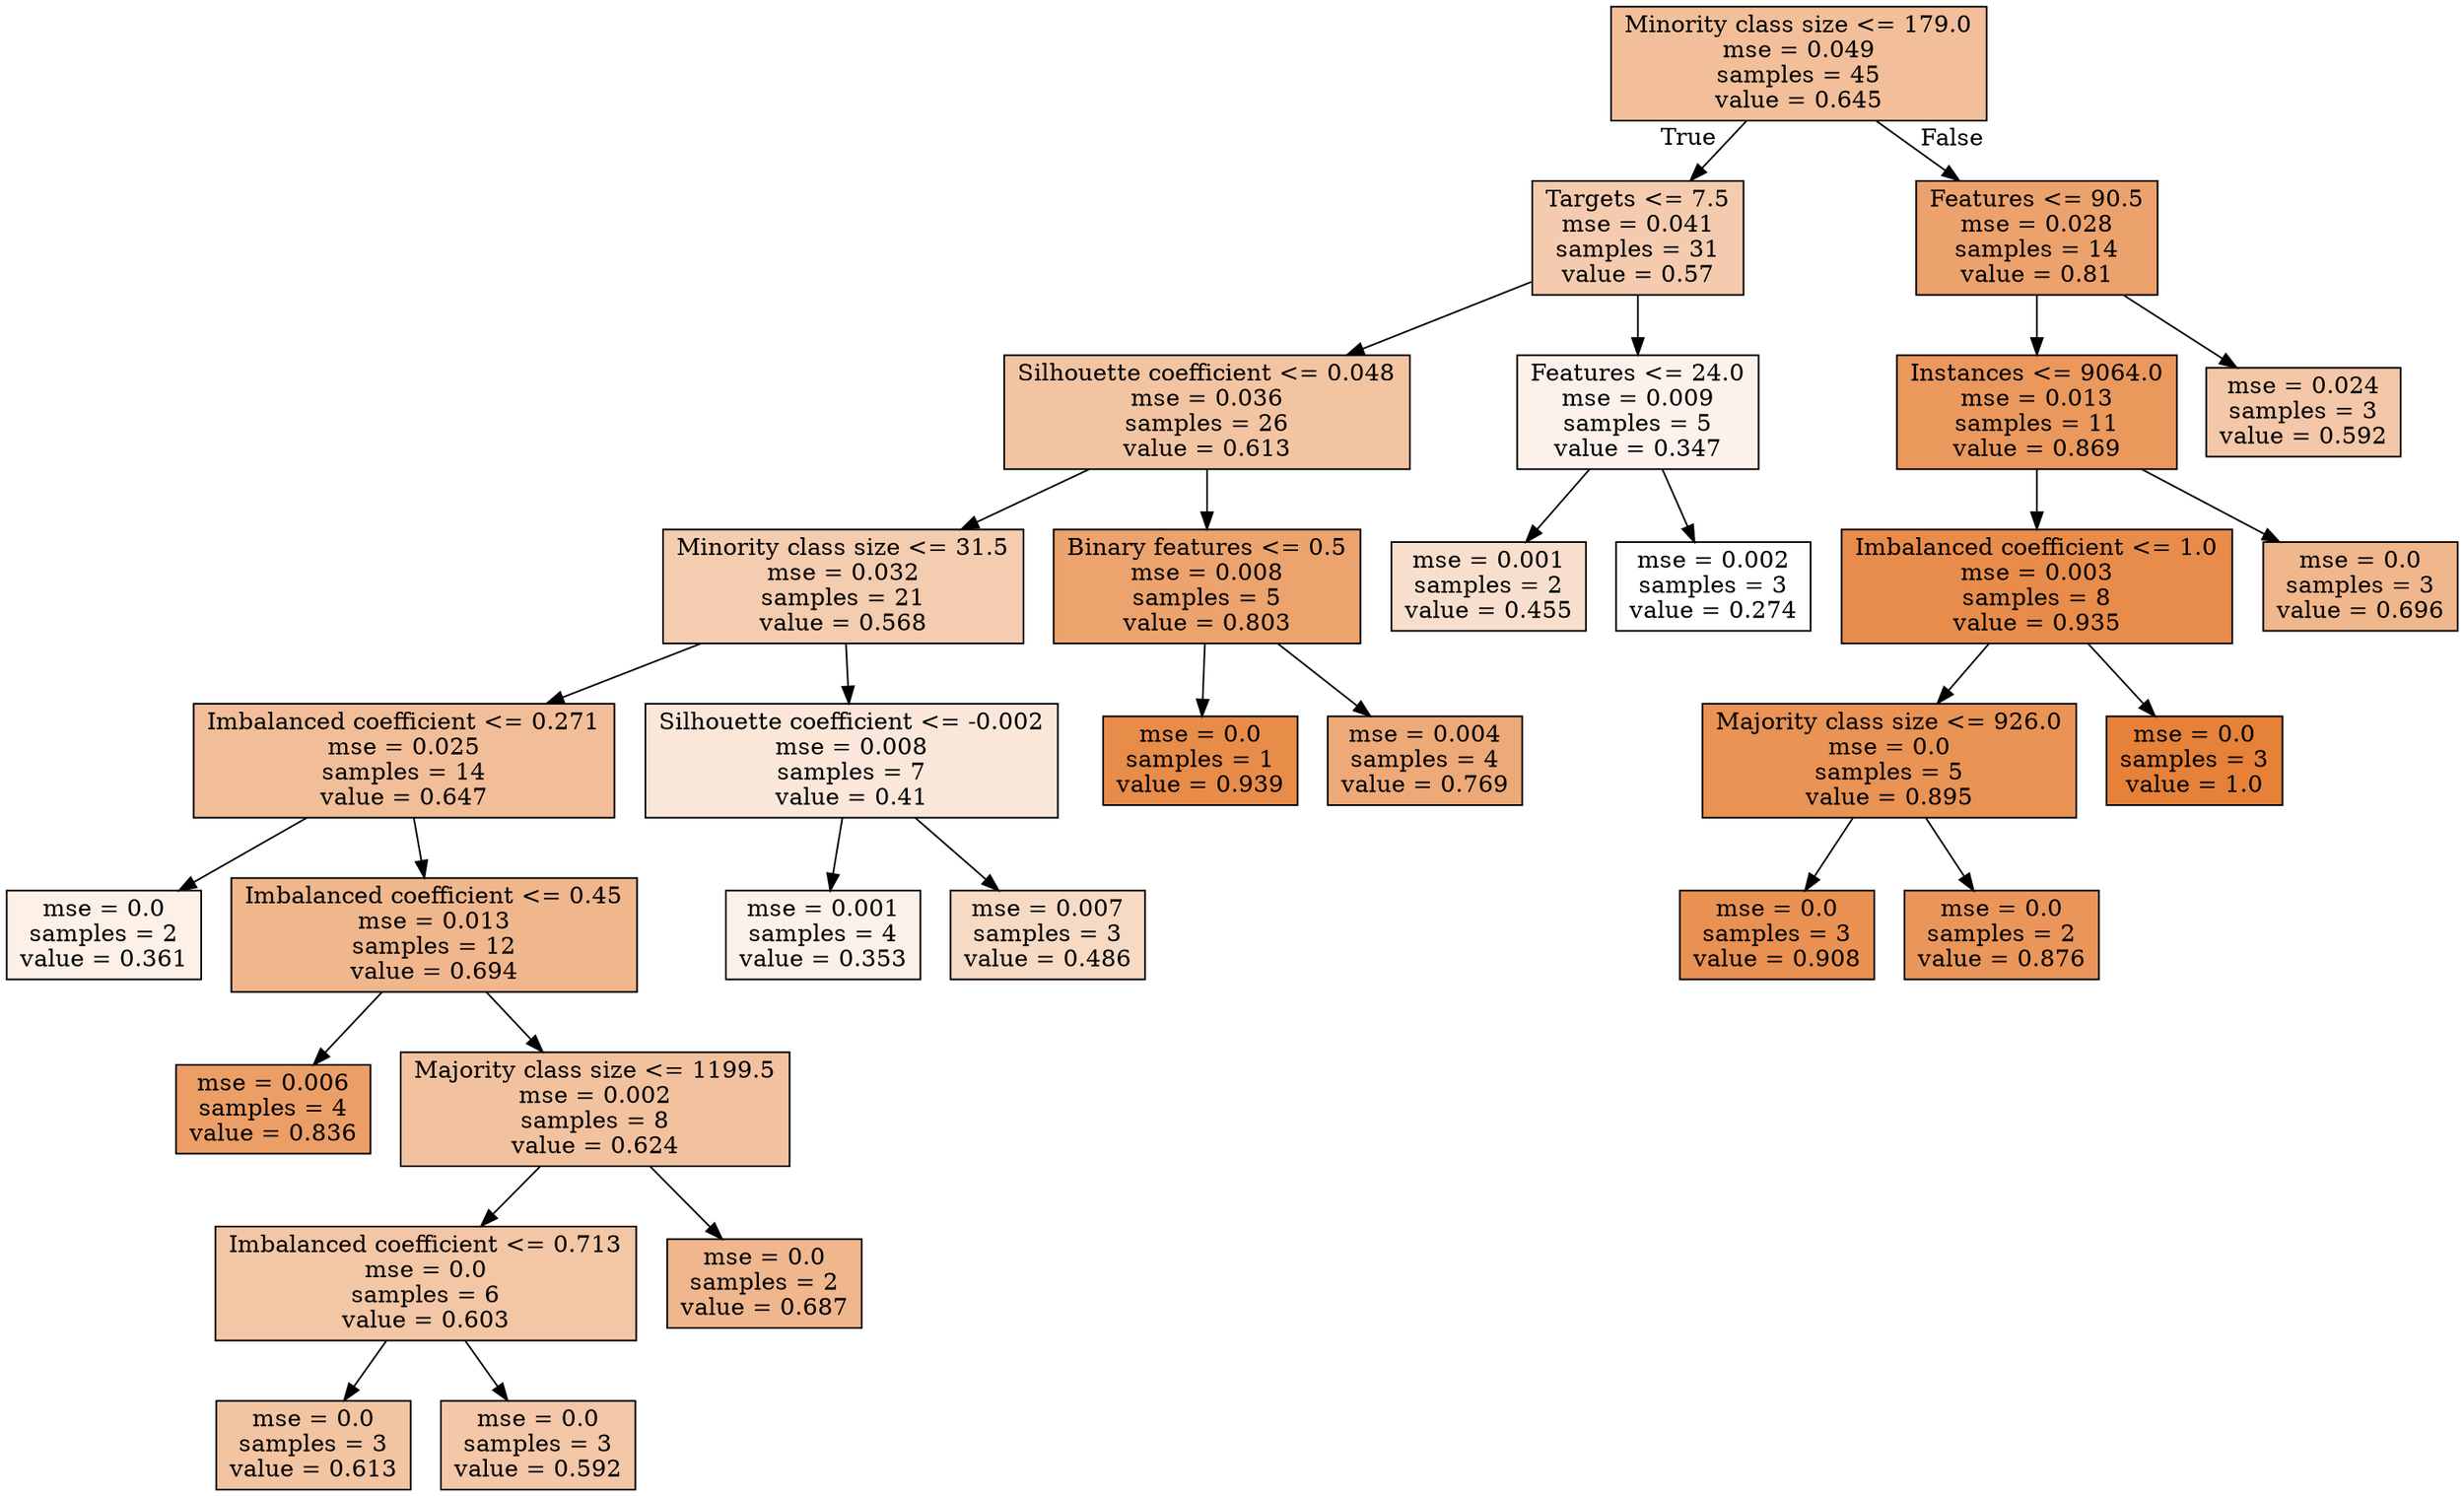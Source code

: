 digraph Tree {
node [shape=box, style="filled", color="black"] ;
0 [label="Minority class size <= 179.0\nmse = 0.049\nsamples = 45\nvalue = 0.645", fillcolor="#e5813982"] ;
1 [label="Targets <= 7.5\nmse = 0.041\nsamples = 31\nvalue = 0.57", fillcolor="#e5813968"] ;
0 -> 1 [labeldistance=2.5, labelangle=45, headlabel="True"] ;
2 [label="Silhouette coefficient <= 0.048\nmse = 0.036\nsamples = 26\nvalue = 0.613", fillcolor="#e5813977"] ;
1 -> 2 ;
3 [label="Minority class size <= 31.5\nmse = 0.032\nsamples = 21\nvalue = 0.568", fillcolor="#e5813967"] ;
2 -> 3 ;
4 [label="Imbalanced coefficient <= 0.271\nmse = 0.025\nsamples = 14\nvalue = 0.647", fillcolor="#e5813983"] ;
3 -> 4 ;
5 [label="mse = 0.0\nsamples = 2\nvalue = 0.361", fillcolor="#e581391e"] ;
4 -> 5 ;
6 [label="Imbalanced coefficient <= 0.45\nmse = 0.013\nsamples = 12\nvalue = 0.694", fillcolor="#e5813994"] ;
4 -> 6 ;
7 [label="mse = 0.006\nsamples = 4\nvalue = 0.836", fillcolor="#e58139c5"] ;
6 -> 7 ;
8 [label="Majority class size <= 1199.5\nmse = 0.002\nsamples = 8\nvalue = 0.624", fillcolor="#e581397b"] ;
6 -> 8 ;
9 [label="Imbalanced coefficient <= 0.713\nmse = 0.0\nsamples = 6\nvalue = 0.603", fillcolor="#e5813973"] ;
8 -> 9 ;
10 [label="mse = 0.0\nsamples = 3\nvalue = 0.613", fillcolor="#e5813977"] ;
9 -> 10 ;
11 [label="mse = 0.0\nsamples = 3\nvalue = 0.592", fillcolor="#e5813970"] ;
9 -> 11 ;
12 [label="mse = 0.0\nsamples = 2\nvalue = 0.687", fillcolor="#e5813991"] ;
8 -> 12 ;
13 [label="Silhouette coefficient <= -0.002\nmse = 0.008\nsamples = 7\nvalue = 0.41", fillcolor="#e5813930"] ;
3 -> 13 ;
14 [label="mse = 0.001\nsamples = 4\nvalue = 0.353", fillcolor="#e581391c"] ;
13 -> 14 ;
15 [label="mse = 0.007\nsamples = 3\nvalue = 0.486", fillcolor="#e581394b"] ;
13 -> 15 ;
16 [label="Binary features <= 0.5\nmse = 0.008\nsamples = 5\nvalue = 0.803", fillcolor="#e58139ba"] ;
2 -> 16 ;
17 [label="mse = 0.0\nsamples = 1\nvalue = 0.939", fillcolor="#e58139e9"] ;
16 -> 17 ;
18 [label="mse = 0.004\nsamples = 4\nvalue = 0.769", fillcolor="#e58139ae"] ;
16 -> 18 ;
19 [label="Features <= 24.0\nmse = 0.009\nsamples = 5\nvalue = 0.347", fillcolor="#e5813919"] ;
1 -> 19 ;
20 [label="mse = 0.001\nsamples = 2\nvalue = 0.455", fillcolor="#e5813940"] ;
19 -> 20 ;
21 [label="mse = 0.002\nsamples = 3\nvalue = 0.274", fillcolor="#e5813900"] ;
19 -> 21 ;
22 [label="Features <= 90.5\nmse = 0.028\nsamples = 14\nvalue = 0.81", fillcolor="#e58139bc"] ;
0 -> 22 [labeldistance=2.5, labelangle=-45, headlabel="False"] ;
23 [label="Instances <= 9064.0\nmse = 0.013\nsamples = 11\nvalue = 0.869", fillcolor="#e58139d1"] ;
22 -> 23 ;
24 [label="Imbalanced coefficient <= 1.0\nmse = 0.003\nsamples = 8\nvalue = 0.935", fillcolor="#e58139e8"] ;
23 -> 24 ;
25 [label="Majority class size <= 926.0\nmse = 0.0\nsamples = 5\nvalue = 0.895", fillcolor="#e58139da"] ;
24 -> 25 ;
26 [label="mse = 0.0\nsamples = 3\nvalue = 0.908", fillcolor="#e58139df"] ;
25 -> 26 ;
27 [label="mse = 0.0\nsamples = 2\nvalue = 0.876", fillcolor="#e58139d4"] ;
25 -> 27 ;
28 [label="mse = 0.0\nsamples = 3\nvalue = 1.0", fillcolor="#e58139ff"] ;
24 -> 28 ;
29 [label="mse = 0.0\nsamples = 3\nvalue = 0.696", fillcolor="#e5813994"] ;
23 -> 29 ;
30 [label="mse = 0.024\nsamples = 3\nvalue = 0.592", fillcolor="#e5813970"] ;
22 -> 30 ;
}